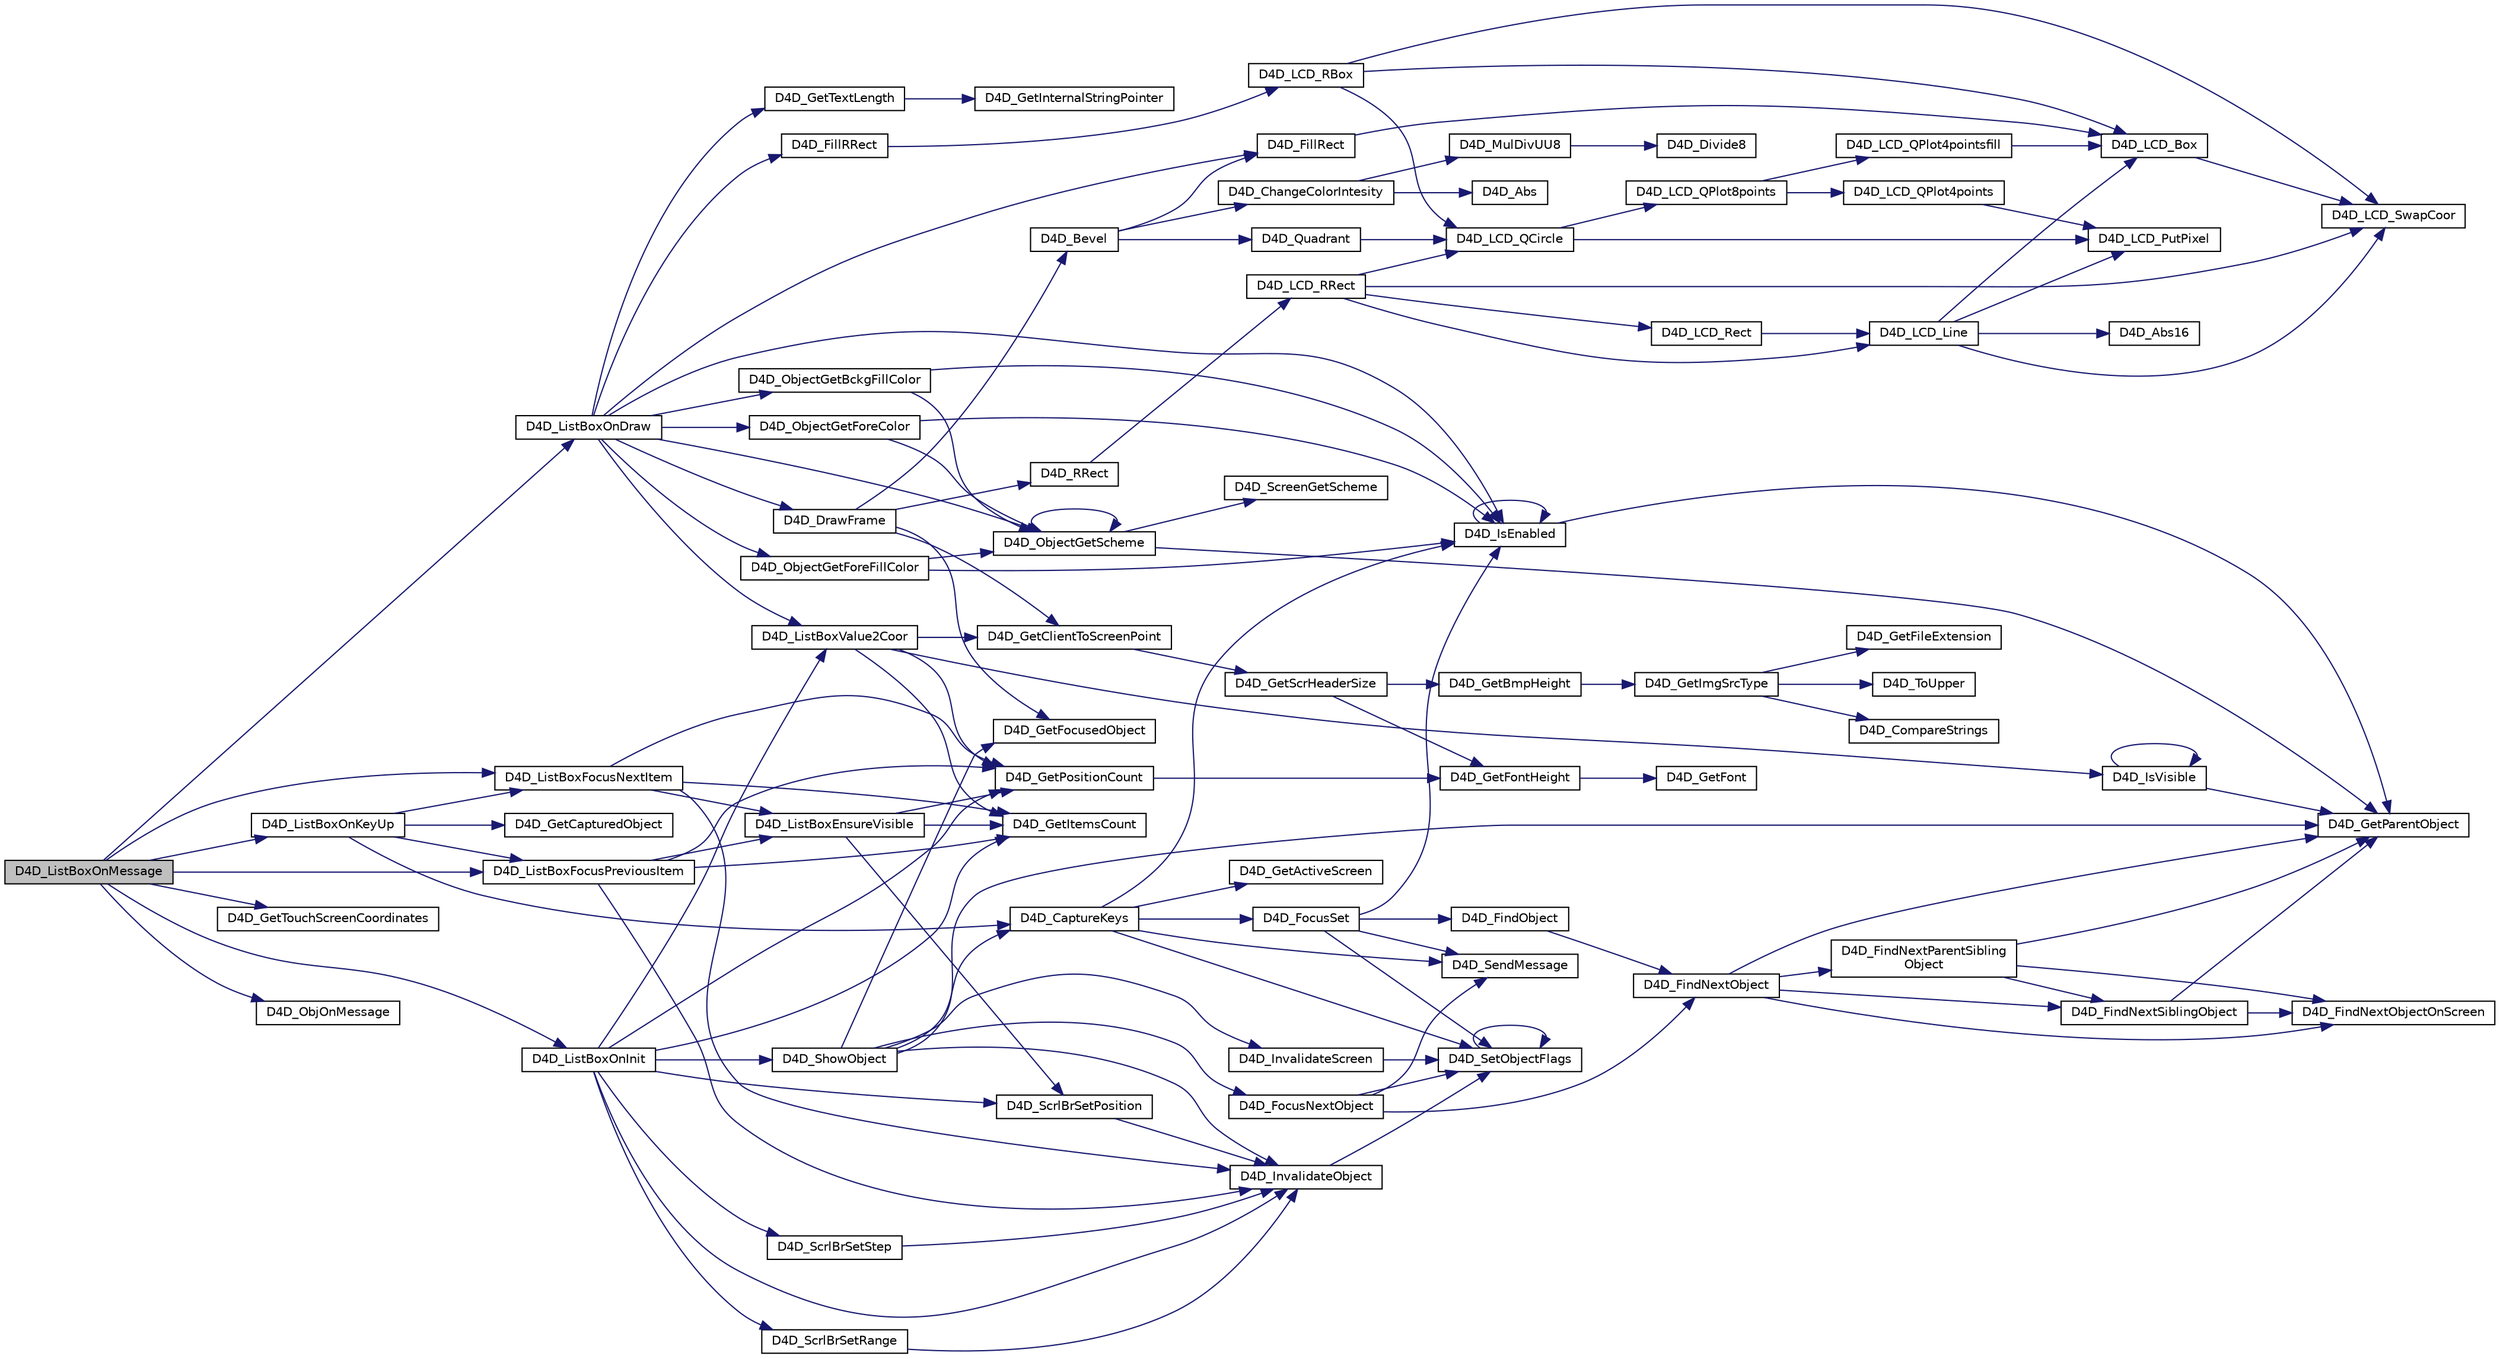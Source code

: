digraph "D4D_ListBoxOnMessage"
{
  edge [fontname="Helvetica",fontsize="10",labelfontname="Helvetica",labelfontsize="10"];
  node [fontname="Helvetica",fontsize="10",shape=record];
  rankdir="LR";
  Node1 [label="D4D_ListBoxOnMessage",height=0.2,width=0.4,color="black", fillcolor="grey75", style="filled" fontcolor="black"];
  Node1 -> Node2 [color="midnightblue",fontsize="10",style="solid",fontname="Helvetica"];
  Node2 [label="D4D_ListBoxOnDraw",height=0.2,width=0.4,color="black", fillcolor="white", style="filled",URL="$d4d__list__box_8c.html#a9b6a4954e7a9e0fa6e1c198bfbf93f9f"];
  Node2 -> Node3 [color="midnightblue",fontsize="10",style="solid",fontname="Helvetica"];
  Node3 [label="D4D_ObjectGetForeColor",height=0.2,width=0.4,color="black", fillcolor="white", style="filled",URL="$group__doxd4d__scheme__func.html#ga4f46b75cc9161aaf0ca1c447a76e045b",tooltip="Function return object current fore color. "];
  Node3 -> Node4 [color="midnightblue",fontsize="10",style="solid",fontname="Helvetica"];
  Node4 [label="D4D_ObjectGetScheme",height=0.2,width=0.4,color="black", fillcolor="white", style="filled",URL="$group__doxd4d__scheme__func.html#ga0037c72f805b81afa1cef36f5bdb3711",tooltip="Function return the pointer to current use object scheme of object. "];
  Node4 -> Node5 [color="midnightblue",fontsize="10",style="solid",fontname="Helvetica"];
  Node5 [label="D4D_GetParentObject",height=0.2,width=0.4,color="black", fillcolor="white", style="filled",URL="$d4d__object_8c.html#aeb1e10fa1768c3ab69bae8f35fbdde9e"];
  Node4 -> Node4 [color="midnightblue",fontsize="10",style="solid",fontname="Helvetica"];
  Node4 -> Node6 [color="midnightblue",fontsize="10",style="solid",fontname="Helvetica"];
  Node6 [label="D4D_ScreenGetScheme",height=0.2,width=0.4,color="black", fillcolor="white", style="filled",URL="$d4d_8h.html#aff79f1fe75542112c6a26f29eae32180"];
  Node3 -> Node7 [color="midnightblue",fontsize="10",style="solid",fontname="Helvetica"];
  Node7 [label="D4D_IsEnabled",height=0.2,width=0.4,color="black", fillcolor="white", style="filled",URL="$group__doxd4d__object__func.html#gada4f81524444a3cabef73d4fa2988b15",tooltip="Function find out if the object is enabled or not. "];
  Node7 -> Node5 [color="midnightblue",fontsize="10",style="solid",fontname="Helvetica"];
  Node7 -> Node7 [color="midnightblue",fontsize="10",style="solid",fontname="Helvetica"];
  Node2 -> Node8 [color="midnightblue",fontsize="10",style="solid",fontname="Helvetica"];
  Node8 [label="D4D_ObjectGetBckgFillColor",height=0.2,width=0.4,color="black", fillcolor="white", style="filled",URL="$group__doxd4d__scheme__func.html#gaad25fd67fd667b9517bfb75f36f0b426",tooltip="Function return object current fill background color. "];
  Node8 -> Node4 [color="midnightblue",fontsize="10",style="solid",fontname="Helvetica"];
  Node8 -> Node7 [color="midnightblue",fontsize="10",style="solid",fontname="Helvetica"];
  Node2 -> Node9 [color="midnightblue",fontsize="10",style="solid",fontname="Helvetica"];
  Node9 [label="D4D_ListBoxValue2Coor",height=0.2,width=0.4,color="black", fillcolor="white", style="filled",URL="$d4d__list__box_8c.html#a3351b92af656eec9307512168a199e8e"];
  Node9 -> Node10 [color="midnightblue",fontsize="10",style="solid",fontname="Helvetica"];
  Node10 [label="D4D_GetClientToScreenPoint",height=0.2,width=0.4,color="black", fillcolor="white", style="filled",URL="$group__doxd4d__screen__func.html#ga1eb7eb33d47b83e63379713256eace5f",tooltip="The function convert client point on the screen to the global screen point. "];
  Node10 -> Node11 [color="midnightblue",fontsize="10",style="solid",fontname="Helvetica"];
  Node11 [label="D4D_GetScrHeaderSize",height=0.2,width=0.4,color="black", fillcolor="white", style="filled",URL="$d4d__private_8h.html#a3c878628fb15057f286e4dcb835e1bb4"];
  Node11 -> Node12 [color="midnightblue",fontsize="10",style="solid",fontname="Helvetica"];
  Node12 [label="D4D_GetFontHeight",height=0.2,width=0.4,color="black", fillcolor="white", style="filled",URL="$d4d__font_8c.html#aae629b70981b64e916bda3d9229f7e83"];
  Node12 -> Node13 [color="midnightblue",fontsize="10",style="solid",fontname="Helvetica"];
  Node13 [label="D4D_GetFont",height=0.2,width=0.4,color="black", fillcolor="white", style="filled",URL="$d4d__font_8c.html#acf704a759fded3786de7a83a0e783f2a"];
  Node11 -> Node14 [color="midnightblue",fontsize="10",style="solid",fontname="Helvetica"];
  Node14 [label="D4D_GetBmpHeight",height=0.2,width=0.4,color="black", fillcolor="white", style="filled",URL="$group__doxd4d__bmp__func.html#gaf9d004f6dfa39b1779436b038393e363",tooltip="Function gets information about bitmap height. "];
  Node14 -> Node15 [color="midnightblue",fontsize="10",style="solid",fontname="Helvetica"];
  Node15 [label="D4D_GetImgSrcType",height=0.2,width=0.4,color="black", fillcolor="white", style="filled",URL="$group__doxd4d__bmp__func.html#gabe9ce992fdfbc6558241ceab709a2d9a",tooltip="Function returns the type of image source. "];
  Node15 -> Node16 [color="midnightblue",fontsize="10",style="solid",fontname="Helvetica"];
  Node16 [label="D4D_GetFileExtension",height=0.2,width=0.4,color="black", fillcolor="white", style="filled",URL="$d4d__extsrc_8h.html#a52cdd23a333071ed9cb9ce52d84451e3"];
  Node15 -> Node17 [color="midnightblue",fontsize="10",style="solid",fontname="Helvetica"];
  Node17 [label="D4D_ToUpper",height=0.2,width=0.4,color="black", fillcolor="white", style="filled",URL="$d4d__extsrc_8c.html#ac667a2f5348399a4b6d7ad1b1401e879",tooltip="The function convert all small alpha characters to upper in string(terminated by zero) ..."];
  Node15 -> Node18 [color="midnightblue",fontsize="10",style="solid",fontname="Helvetica"];
  Node18 [label="D4D_CompareStrings",height=0.2,width=0.4,color="black", fillcolor="white", style="filled",URL="$d4d__extsrc_8c.html#af627f992df1931d95ae84b44258dc65e",tooltip="The function copare two strings (terminated by zero) "];
  Node9 -> Node19 [color="midnightblue",fontsize="10",style="solid",fontname="Helvetica"];
  Node19 [label="D4D_GetPositionCount",height=0.2,width=0.4,color="black", fillcolor="white", style="filled",URL="$d4d__list__box_8c.html#ac74d1b8a4827dd38f6248fed3805b3f3"];
  Node19 -> Node12 [color="midnightblue",fontsize="10",style="solid",fontname="Helvetica"];
  Node9 -> Node20 [color="midnightblue",fontsize="10",style="solid",fontname="Helvetica"];
  Node20 [label="D4D_GetItemsCount",height=0.2,width=0.4,color="black", fillcolor="white", style="filled",URL="$d4d__list__box_8c.html#a3dafe35ca35da21c908d8b0baf92eec8"];
  Node9 -> Node21 [color="midnightblue",fontsize="10",style="solid",fontname="Helvetica"];
  Node21 [label="D4D_IsVisible",height=0.2,width=0.4,color="black", fillcolor="white", style="filled",URL="$group__doxd4d__object__func.html#gaaf05953a9b356907e827855274a15784",tooltip="Function find out if the object is visible or not. "];
  Node21 -> Node5 [color="midnightblue",fontsize="10",style="solid",fontname="Helvetica"];
  Node21 -> Node21 [color="midnightblue",fontsize="10",style="solid",fontname="Helvetica"];
  Node2 -> Node22 [color="midnightblue",fontsize="10",style="solid",fontname="Helvetica"];
  Node22 [label="D4D_FillRRect",height=0.2,width=0.4,color="black", fillcolor="white", style="filled",URL="$group__doxd4d__basic__draw__func.html#ga8e67d983050dc41e2984a44af9f989c5",tooltip="Function draw filled rectangle on the screen with round corners. "];
  Node22 -> Node23 [color="midnightblue",fontsize="10",style="solid",fontname="Helvetica"];
  Node23 [label="D4D_LCD_RBox",height=0.2,width=0.4,color="black", fillcolor="white", style="filled",URL="$d4d__low_8c.html#a69f1735f580a19e4a777736f017cf0c1"];
  Node23 -> Node24 [color="midnightblue",fontsize="10",style="solid",fontname="Helvetica"];
  Node24 [label="D4D_LCD_SwapCoor",height=0.2,width=0.4,color="black", fillcolor="white", style="filled",URL="$d4d__low_8c.html#a450664aef631dc065b1d290e8b75f863"];
  Node23 -> Node25 [color="midnightblue",fontsize="10",style="solid",fontname="Helvetica"];
  Node25 [label="D4D_LCD_Box",height=0.2,width=0.4,color="black", fillcolor="white", style="filled",URL="$d4d__low_8c.html#a65810021c5d69c06eeefa40f0c800b60"];
  Node25 -> Node24 [color="midnightblue",fontsize="10",style="solid",fontname="Helvetica"];
  Node23 -> Node26 [color="midnightblue",fontsize="10",style="solid",fontname="Helvetica"];
  Node26 [label="D4D_LCD_QCircle",height=0.2,width=0.4,color="black", fillcolor="white", style="filled",URL="$d4d__low_8c.html#a0b3fcdb3eb314f2fe830cc257627de8c"];
  Node26 -> Node27 [color="midnightblue",fontsize="10",style="solid",fontname="Helvetica"];
  Node27 [label="D4D_LCD_PutPixel",height=0.2,width=0.4,color="black", fillcolor="white", style="filled",URL="$d4d__low_8c.html#a7df9d0f828a7a12cbf56d640217a7d8a"];
  Node26 -> Node28 [color="midnightblue",fontsize="10",style="solid",fontname="Helvetica"];
  Node28 [label="D4D_LCD_QPlot8points",height=0.2,width=0.4,color="black", fillcolor="white", style="filled",URL="$d4d__low_8c.html#a8567ee4b31298bfe6f6e7959bcf5456f"];
  Node28 -> Node29 [color="midnightblue",fontsize="10",style="solid",fontname="Helvetica"];
  Node29 [label="D4D_LCD_QPlot4pointsfill",height=0.2,width=0.4,color="black", fillcolor="white", style="filled",URL="$d4d__low_8c.html#a97e36119e00202bde366aab6f0c61672"];
  Node29 -> Node25 [color="midnightblue",fontsize="10",style="solid",fontname="Helvetica"];
  Node28 -> Node30 [color="midnightblue",fontsize="10",style="solid",fontname="Helvetica"];
  Node30 [label="D4D_LCD_QPlot4points",height=0.2,width=0.4,color="black", fillcolor="white", style="filled",URL="$d4d__low_8c.html#afde60e05692fa0721250ce6925313e17"];
  Node30 -> Node27 [color="midnightblue",fontsize="10",style="solid",fontname="Helvetica"];
  Node2 -> Node31 [color="midnightblue",fontsize="10",style="solid",fontname="Helvetica"];
  Node31 [label="D4D_FillRect",height=0.2,width=0.4,color="black", fillcolor="white", style="filled",URL="$group__doxd4d__basic__draw__func.html#gaab878b72dcc003891ceaf705088c611c",tooltip="Function draw filled rectangle on the screen. "];
  Node31 -> Node25 [color="midnightblue",fontsize="10",style="solid",fontname="Helvetica"];
  Node2 -> Node32 [color="midnightblue",fontsize="10",style="solid",fontname="Helvetica"];
  Node32 [label="D4D_DrawFrame",height=0.2,width=0.4,color="black", fillcolor="white", style="filled",URL="$group__doxd4d__basic__draw__func.html#ga2a94dcb1c71ab3cd8c8008c5330a434e",tooltip="Function draw standard object frame based on the object settings and current state. "];
  Node32 -> Node10 [color="midnightblue",fontsize="10",style="solid",fontname="Helvetica"];
  Node32 -> Node33 [color="midnightblue",fontsize="10",style="solid",fontname="Helvetica"];
  Node33 [label="D4D_GetFocusedObject",height=0.2,width=0.4,color="black", fillcolor="white", style="filled",URL="$group__doxd4d__screen__func.html#ga3ed73bc4536f45e2600dfdfdd8d13601",tooltip="The function returns pointer to object that is focused in given screen. "];
  Node32 -> Node34 [color="midnightblue",fontsize="10",style="solid",fontname="Helvetica"];
  Node34 [label="D4D_Bevel",height=0.2,width=0.4,color="black", fillcolor="white", style="filled",URL="$group__doxd4d__basic__draw__func.html#gab2a67b0452682941ea6930ad5df6a824",tooltip="Function draw standard object bevel specified by parameters. "];
  Node34 -> Node35 [color="midnightblue",fontsize="10",style="solid",fontname="Helvetica"];
  Node35 [label="D4D_ChangeColorIntesity",height=0.2,width=0.4,color="black", fillcolor="white", style="filled",URL="$group__doxd4d__scheme__func.html#ga77e2ec7e804c88e475f5621053773268",tooltip="Compute change of color intesity. "];
  Node35 -> Node36 [color="midnightblue",fontsize="10",style="solid",fontname="Helvetica"];
  Node36 [label="D4D_Abs",height=0.2,width=0.4,color="black", fillcolor="white", style="filled",URL="$group__doxd4d__math__func.html#gace9b50d1b3fc631ced8489183a714804",tooltip="Calculation of absolute value - 8 bit. "];
  Node35 -> Node37 [color="midnightblue",fontsize="10",style="solid",fontname="Helvetica"];
  Node37 [label="D4D_MulDivUU8",height=0.2,width=0.4,color="black", fillcolor="white", style="filled",URL="$group__doxd4d__math__func.html#ga1710a1b4ba7ec0d739c0fab1ab5b4ed9",tooltip="Simple proportion unsigned calculation - 8 bit. "];
  Node37 -> Node38 [color="midnightblue",fontsize="10",style="solid",fontname="Helvetica"];
  Node38 [label="D4D_Divide8",height=0.2,width=0.4,color="black", fillcolor="white", style="filled",URL="$d4d__math_8c.html#a84562213c3bb119f9ed4afd0ce75cc52",tooltip="Fast 16/8=8 divide operation with rounding and saturation. "];
  Node34 -> Node39 [color="midnightblue",fontsize="10",style="solid",fontname="Helvetica"];
  Node39 [label="D4D_Quadrant",height=0.2,width=0.4,color="black", fillcolor="white", style="filled",URL="$group__doxd4d__basic__draw__func.html#ga4ea4484aca8a7a3bdeaa24aa26bfd02a",tooltip="Function draw quadrant of circle on the screen. "];
  Node39 -> Node26 [color="midnightblue",fontsize="10",style="solid",fontname="Helvetica"];
  Node34 -> Node31 [color="midnightblue",fontsize="10",style="solid",fontname="Helvetica"];
  Node32 -> Node40 [color="midnightblue",fontsize="10",style="solid",fontname="Helvetica"];
  Node40 [label="D4D_RRect",height=0.2,width=0.4,color="black", fillcolor="white", style="filled",URL="$group__doxd4d__basic__draw__func.html#ga0396be35ce2a28935e3aed036cf52a80",tooltip="Function draw rectangle on the screen with round corners. "];
  Node40 -> Node41 [color="midnightblue",fontsize="10",style="solid",fontname="Helvetica"];
  Node41 [label="D4D_LCD_RRect",height=0.2,width=0.4,color="black", fillcolor="white", style="filled",URL="$d4d__low_8c.html#a8f9c6276de8111853b9b73e87e2b004a"];
  Node41 -> Node24 [color="midnightblue",fontsize="10",style="solid",fontname="Helvetica"];
  Node41 -> Node42 [color="midnightblue",fontsize="10",style="solid",fontname="Helvetica"];
  Node42 [label="D4D_LCD_Line",height=0.2,width=0.4,color="black", fillcolor="white", style="filled",URL="$d4d__low_8c.html#a3aca803259156c65646263edab27275a"];
  Node42 -> Node24 [color="midnightblue",fontsize="10",style="solid",fontname="Helvetica"];
  Node42 -> Node25 [color="midnightblue",fontsize="10",style="solid",fontname="Helvetica"];
  Node42 -> Node43 [color="midnightblue",fontsize="10",style="solid",fontname="Helvetica"];
  Node43 [label="D4D_Abs16",height=0.2,width=0.4,color="black", fillcolor="white", style="filled",URL="$group__doxd4d__math__func.html#ga5913b7126e093be7728640d43ce4803b",tooltip="Calculation of absolute value - 16 bit. "];
  Node42 -> Node27 [color="midnightblue",fontsize="10",style="solid",fontname="Helvetica"];
  Node41 -> Node26 [color="midnightblue",fontsize="10",style="solid",fontname="Helvetica"];
  Node41 -> Node44 [color="midnightblue",fontsize="10",style="solid",fontname="Helvetica"];
  Node44 [label="D4D_LCD_Rect",height=0.2,width=0.4,color="black", fillcolor="white", style="filled",URL="$d4d__low_8c.html#a61637753b03d0ada6e7f8ca501f0e70b"];
  Node44 -> Node42 [color="midnightblue",fontsize="10",style="solid",fontname="Helvetica"];
  Node2 -> Node7 [color="midnightblue",fontsize="10",style="solid",fontname="Helvetica"];
  Node2 -> Node45 [color="midnightblue",fontsize="10",style="solid",fontname="Helvetica"];
  Node45 [label="D4D_ObjectGetForeFillColor",height=0.2,width=0.4,color="black", fillcolor="white", style="filled",URL="$group__doxd4d__scheme__func.html#ga03a58709f9089c68e320eba55899917e",tooltip="Function return object current fill fore color. "];
  Node45 -> Node4 [color="midnightblue",fontsize="10",style="solid",fontname="Helvetica"];
  Node45 -> Node7 [color="midnightblue",fontsize="10",style="solid",fontname="Helvetica"];
  Node2 -> Node4 [color="midnightblue",fontsize="10",style="solid",fontname="Helvetica"];
  Node2 -> Node46 [color="midnightblue",fontsize="10",style="solid",fontname="Helvetica"];
  Node46 [label="D4D_GetTextLength",height=0.2,width=0.4,color="black", fillcolor="white", style="filled",URL="$group__doxd4d__string__func.html#gaa2f503f80f133685009aef0f41e91175",tooltip="The function returns lenght of text. "];
  Node46 -> Node47 [color="midnightblue",fontsize="10",style="solid",fontname="Helvetica"];
  Node47 [label="D4D_GetInternalStringPointer",height=0.2,width=0.4,color="black", fillcolor="white", style="filled",URL="$group__doxd4d__string__func.html#ga07b135522d3dfd761361887272ae26dd",tooltip="The function gets the real internal pointer to string. "];
  Node1 -> Node48 [color="midnightblue",fontsize="10",style="solid",fontname="Helvetica"];
  Node48 [label="D4D_ListBoxOnKeyUp",height=0.2,width=0.4,color="black", fillcolor="white", style="filled",URL="$d4d__list__box_8c.html#a70d9acd3af4fec1ad6aae3d92ea6e21a"];
  Node48 -> Node49 [color="midnightblue",fontsize="10",style="solid",fontname="Helvetica"];
  Node49 [label="D4D_GetCapturedObject",height=0.2,width=0.4,color="black", fillcolor="white", style="filled",URL="$group__doxd4d__object__func.html#ga5a2ea7aad5eebfd12294a985a6f27368",tooltip="Function returns the current keys capturing object pointer. "];
  Node48 -> Node50 [color="midnightblue",fontsize="10",style="solid",fontname="Helvetica"];
  Node50 [label="D4D_ListBoxFocusNextItem",height=0.2,width=0.4,color="black", fillcolor="white", style="filled",URL="$d4d__list__box_8c.html#a539cc327ca2ffeeeb537d58dabcff913"];
  Node50 -> Node19 [color="midnightblue",fontsize="10",style="solid",fontname="Helvetica"];
  Node50 -> Node20 [color="midnightblue",fontsize="10",style="solid",fontname="Helvetica"];
  Node50 -> Node51 [color="midnightblue",fontsize="10",style="solid",fontname="Helvetica"];
  Node51 [label="D4D_ListBoxEnsureVisible",height=0.2,width=0.4,color="black", fillcolor="white", style="filled",URL="$group__doxd4d__list__box__func.html#gafabebf1bfe5b1d4dea19acd07e62aeaa",tooltip="Function ensure that the selected item in list will be scrolled to visible area. "];
  Node51 -> Node19 [color="midnightblue",fontsize="10",style="solid",fontname="Helvetica"];
  Node51 -> Node20 [color="midnightblue",fontsize="10",style="solid",fontname="Helvetica"];
  Node51 -> Node52 [color="midnightblue",fontsize="10",style="solid",fontname="Helvetica"];
  Node52 [label="D4D_ScrlBrSetPosition",height=0.2,width=0.4,color="black", fillcolor="white", style="filled",URL="$group__doxd4d__scroll__bar__func.html#gaeb977966b3a19b8230a2e8f2b2a2949f",tooltip="The function sets the scroll bar position. "];
  Node52 -> Node53 [color="midnightblue",fontsize="10",style="solid",fontname="Helvetica"];
  Node53 [label="D4D_InvalidateObject",height=0.2,width=0.4,color="black", fillcolor="white", style="filled",URL="$group__doxd4d__object__func.html#gaefb01366bfbf9ac020c19584a2a3c3b9",tooltip="Function invalidate object to redraw on screen. "];
  Node53 -> Node54 [color="midnightblue",fontsize="10",style="solid",fontname="Helvetica"];
  Node54 [label="D4D_SetObjectFlags",height=0.2,width=0.4,color="black", fillcolor="white", style="filled",URL="$d4d__object_8c.html#a9ea5194ba65b4124d374109fa782d237"];
  Node54 -> Node54 [color="midnightblue",fontsize="10",style="solid",fontname="Helvetica"];
  Node50 -> Node53 [color="midnightblue",fontsize="10",style="solid",fontname="Helvetica"];
  Node48 -> Node55 [color="midnightblue",fontsize="10",style="solid",fontname="Helvetica"];
  Node55 [label="D4D_ListBoxFocusPreviousItem",height=0.2,width=0.4,color="black", fillcolor="white", style="filled",URL="$d4d__list__box_8c.html#a8e64277eb0db5c64f9033128e0363ab1"];
  Node55 -> Node19 [color="midnightblue",fontsize="10",style="solid",fontname="Helvetica"];
  Node55 -> Node20 [color="midnightblue",fontsize="10",style="solid",fontname="Helvetica"];
  Node55 -> Node51 [color="midnightblue",fontsize="10",style="solid",fontname="Helvetica"];
  Node55 -> Node53 [color="midnightblue",fontsize="10",style="solid",fontname="Helvetica"];
  Node48 -> Node56 [color="midnightblue",fontsize="10",style="solid",fontname="Helvetica"];
  Node56 [label="D4D_CaptureKeys",height=0.2,width=0.4,color="black", fillcolor="white", style="filled",URL="$group__doxd4d__object__func.html#gaf785f10de38c2df9523cd3466035f93f",tooltip="Function switch on capturing the keys to objects. "];
  Node56 -> Node57 [color="midnightblue",fontsize="10",style="solid",fontname="Helvetica"];
  Node57 [label="D4D_GetActiveScreen",height=0.2,width=0.4,color="black", fillcolor="white", style="filled",URL="$group__doxd4d__screen__func.html#ga60bd18ea3f1e4d87c1eda36c0f4c01f9",tooltip="Returns pointer to current active screen. "];
  Node56 -> Node54 [color="midnightblue",fontsize="10",style="solid",fontname="Helvetica"];
  Node56 -> Node58 [color="midnightblue",fontsize="10",style="solid",fontname="Helvetica"];
  Node58 [label="D4D_SendMessage",height=0.2,width=0.4,color="black", fillcolor="white", style="filled",URL="$d4d__base_8c.html#ad307c9584a62c2cb94cab1ea72ad3c47"];
  Node56 -> Node7 [color="midnightblue",fontsize="10",style="solid",fontname="Helvetica"];
  Node56 -> Node59 [color="midnightblue",fontsize="10",style="solid",fontname="Helvetica"];
  Node59 [label="D4D_FocusSet",height=0.2,width=0.4,color="black", fillcolor="white", style="filled",URL="$group__doxd4d__screen__func.html#gac8938c4e965acfa7f40094d4508e039d",tooltip="The function set the obejct focus to new object. "];
  Node59 -> Node60 [color="midnightblue",fontsize="10",style="solid",fontname="Helvetica"];
  Node60 [label="D4D_FindObject",height=0.2,width=0.4,color="black", fillcolor="white", style="filled",URL="$d4d__screen_8c.html#a8779d8ec70a52bbf56484fa8cd8b1884"];
  Node60 -> Node61 [color="midnightblue",fontsize="10",style="solid",fontname="Helvetica"];
  Node61 [label="D4D_FindNextObject",height=0.2,width=0.4,color="black", fillcolor="white", style="filled",URL="$d4d__object_8c.html#a60c5cc0c04e845b028fd591039d72b4f"];
  Node61 -> Node62 [color="midnightblue",fontsize="10",style="solid",fontname="Helvetica"];
  Node62 [label="D4D_FindNextObjectOnScreen",height=0.2,width=0.4,color="black", fillcolor="white", style="filled",URL="$d4d__object_8c.html#a52bc37a5836b83fb088514a94ef63258"];
  Node61 -> Node63 [color="midnightblue",fontsize="10",style="solid",fontname="Helvetica"];
  Node63 [label="D4D_FindNextSiblingObject",height=0.2,width=0.4,color="black", fillcolor="white", style="filled",URL="$d4d__object_8c.html#ac6d2a59c98f9f37d65a3ca2f2ac53a1a"];
  Node63 -> Node5 [color="midnightblue",fontsize="10",style="solid",fontname="Helvetica"];
  Node63 -> Node62 [color="midnightblue",fontsize="10",style="solid",fontname="Helvetica"];
  Node61 -> Node64 [color="midnightblue",fontsize="10",style="solid",fontname="Helvetica"];
  Node64 [label="D4D_FindNextParentSibling\lObject",height=0.2,width=0.4,color="black", fillcolor="white", style="filled",URL="$d4d__object_8c.html#a94f877d36a6c5dde73c340fc90bfd42d"];
  Node64 -> Node5 [color="midnightblue",fontsize="10",style="solid",fontname="Helvetica"];
  Node64 -> Node62 [color="midnightblue",fontsize="10",style="solid",fontname="Helvetica"];
  Node64 -> Node63 [color="midnightblue",fontsize="10",style="solid",fontname="Helvetica"];
  Node61 -> Node5 [color="midnightblue",fontsize="10",style="solid",fontname="Helvetica"];
  Node59 -> Node7 [color="midnightblue",fontsize="10",style="solid",fontname="Helvetica"];
  Node59 -> Node54 [color="midnightblue",fontsize="10",style="solid",fontname="Helvetica"];
  Node59 -> Node58 [color="midnightblue",fontsize="10",style="solid",fontname="Helvetica"];
  Node1 -> Node55 [color="midnightblue",fontsize="10",style="solid",fontname="Helvetica"];
  Node1 -> Node50 [color="midnightblue",fontsize="10",style="solid",fontname="Helvetica"];
  Node1 -> Node65 [color="midnightblue",fontsize="10",style="solid",fontname="Helvetica"];
  Node65 [label="D4D_GetTouchScreenCoordinates",height=0.2,width=0.4,color="black", fillcolor="white", style="filled",URL="$d4d_8h.html#ab7b7c4b3073afdc5ba2bedc553f3b2d8"];
  Node1 -> Node66 [color="midnightblue",fontsize="10",style="solid",fontname="Helvetica"];
  Node66 [label="D4D_ListBoxOnInit",height=0.2,width=0.4,color="black", fillcolor="white", style="filled",URL="$d4d__list__box_8c.html#a42dabe25583ffcc5a14091edaa9ce1ae"];
  Node66 -> Node20 [color="midnightblue",fontsize="10",style="solid",fontname="Helvetica"];
  Node66 -> Node9 [color="midnightblue",fontsize="10",style="solid",fontname="Helvetica"];
  Node66 -> Node19 [color="midnightblue",fontsize="10",style="solid",fontname="Helvetica"];
  Node66 -> Node67 [color="midnightblue",fontsize="10",style="solid",fontname="Helvetica"];
  Node67 [label="D4D_ShowObject",height=0.2,width=0.4,color="black", fillcolor="white", style="filled",URL="$group__doxd4d__object__func.html#ga7601e6ac9dbba8f79957285677ccb039",tooltip="Function control visibility of object on screen. "];
  Node67 -> Node53 [color="midnightblue",fontsize="10",style="solid",fontname="Helvetica"];
  Node67 -> Node56 [color="midnightblue",fontsize="10",style="solid",fontname="Helvetica"];
  Node67 -> Node33 [color="midnightblue",fontsize="10",style="solid",fontname="Helvetica"];
  Node67 -> Node68 [color="midnightblue",fontsize="10",style="solid",fontname="Helvetica"];
  Node68 [label="D4D_FocusNextObject",height=0.2,width=0.4,color="black", fillcolor="white", style="filled",URL="$group__doxd4d__screen__func.html#gab37ec362fa71d6352ceac0a1558529fa",tooltip="The function change focus to the next object in the given screen. "];
  Node68 -> Node61 [color="midnightblue",fontsize="10",style="solid",fontname="Helvetica"];
  Node68 -> Node54 [color="midnightblue",fontsize="10",style="solid",fontname="Helvetica"];
  Node68 -> Node58 [color="midnightblue",fontsize="10",style="solid",fontname="Helvetica"];
  Node67 -> Node5 [color="midnightblue",fontsize="10",style="solid",fontname="Helvetica"];
  Node67 -> Node69 [color="midnightblue",fontsize="10",style="solid",fontname="Helvetica"];
  Node69 [label="D4D_InvalidateScreen",height=0.2,width=0.4,color="black", fillcolor="white", style="filled",URL="$group__doxd4d__screen__func.html#ga5633d19ba95be7b25045ed76d08bd2a7",tooltip="The function mark the screen and its abject as &quot;redraw pending&quot;. "];
  Node69 -> Node54 [color="midnightblue",fontsize="10",style="solid",fontname="Helvetica"];
  Node66 -> Node70 [color="midnightblue",fontsize="10",style="solid",fontname="Helvetica"];
  Node70 [label="D4D_ScrlBrSetRange",height=0.2,width=0.4,color="black", fillcolor="white", style="filled",URL="$group__doxd4d__scroll__bar__func.html#gaefd74f2ae3a77f03f2970630b89b0ff5",tooltip="The function sets the range of scroll bar scale. "];
  Node70 -> Node53 [color="midnightblue",fontsize="10",style="solid",fontname="Helvetica"];
  Node66 -> Node71 [color="midnightblue",fontsize="10",style="solid",fontname="Helvetica"];
  Node71 [label="D4D_ScrlBrSetStep",height=0.2,width=0.4,color="black", fillcolor="white", style="filled",URL="$group__doxd4d__scroll__bar__func.html#gaae9edd2c13fcb67fe3d28e00d42af5a2",tooltip="The function sets the step and page of scroll bar scale. "];
  Node71 -> Node53 [color="midnightblue",fontsize="10",style="solid",fontname="Helvetica"];
  Node66 -> Node52 [color="midnightblue",fontsize="10",style="solid",fontname="Helvetica"];
  Node66 -> Node53 [color="midnightblue",fontsize="10",style="solid",fontname="Helvetica"];
  Node1 -> Node72 [color="midnightblue",fontsize="10",style="solid",fontname="Helvetica"];
  Node72 [label="D4D_ObjOnMessage",height=0.2,width=0.4,color="black", fillcolor="white", style="filled",URL="$d4d__object_8c.html#a71af54d42c496cf96eb44fcb42c7928a"];
}

